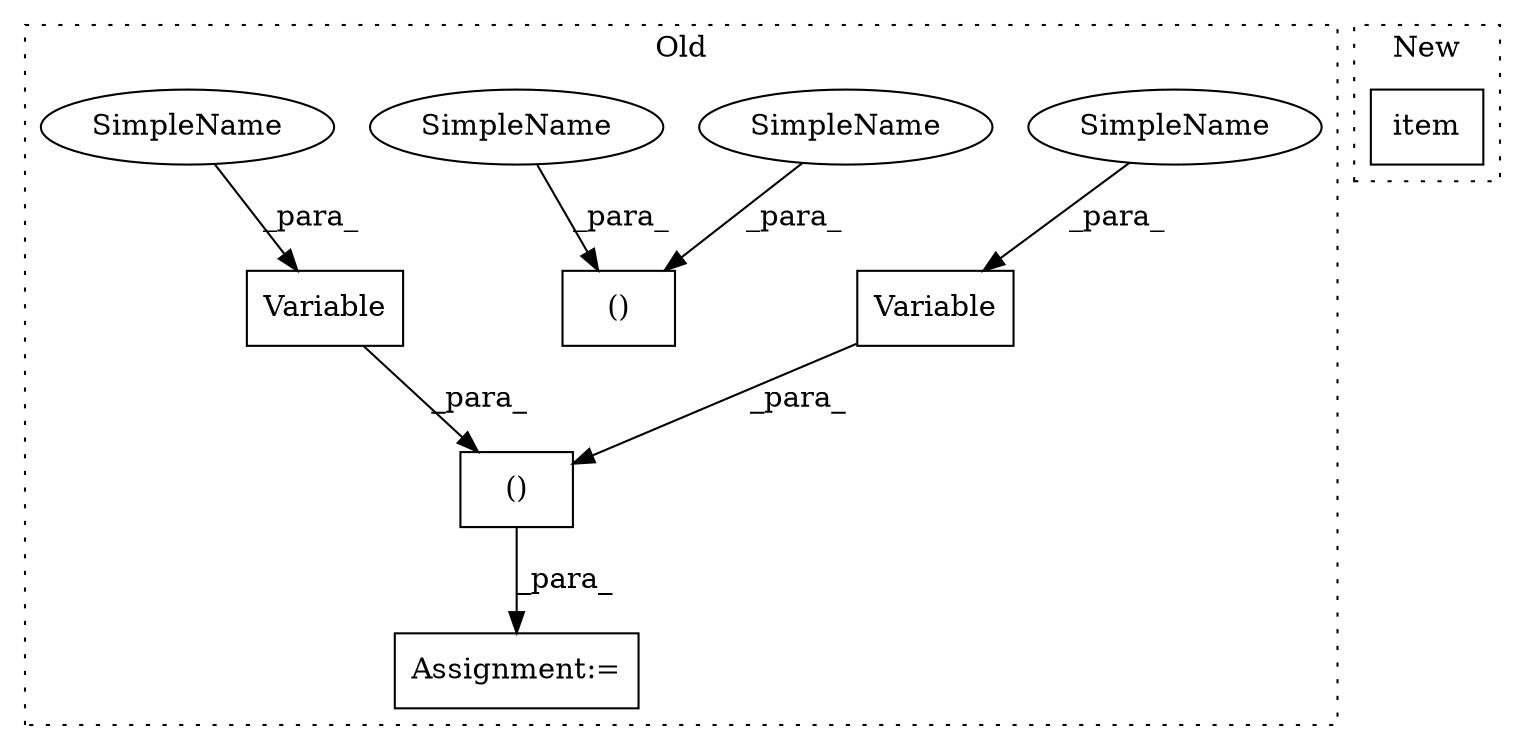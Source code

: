 digraph G {
subgraph cluster0 {
1 [label="Variable" a="32" s="9057,9070" l="9,1" shape="box"];
3 [label="Assignment:=" a="7" s="9021" l="9" shape="box"];
4 [label="Variable" a="32" s="9030,9043" l="9,1" shape="box"];
5 [label="()" a="106" s="9030" l="41" shape="box"];
6 [label="()" a="106" s="9000" l="21" shape="box"];
7 [label="SimpleName" a="42" s="9039" l="4" shape="ellipse"];
8 [label="SimpleName" a="42" s="9000" l="4" shape="ellipse"];
9 [label="SimpleName" a="42" s="9017" l="4" shape="ellipse"];
10 [label="SimpleName" a="42" s="9066" l="4" shape="ellipse"];
label = "Old";
style="dotted";
}
subgraph cluster1 {
2 [label="item" a="32" s="9498" l="6" shape="box"];
label = "New";
style="dotted";
}
1 -> 5 [label="_para_"];
4 -> 5 [label="_para_"];
5 -> 3 [label="_para_"];
7 -> 4 [label="_para_"];
8 -> 6 [label="_para_"];
9 -> 6 [label="_para_"];
10 -> 1 [label="_para_"];
}